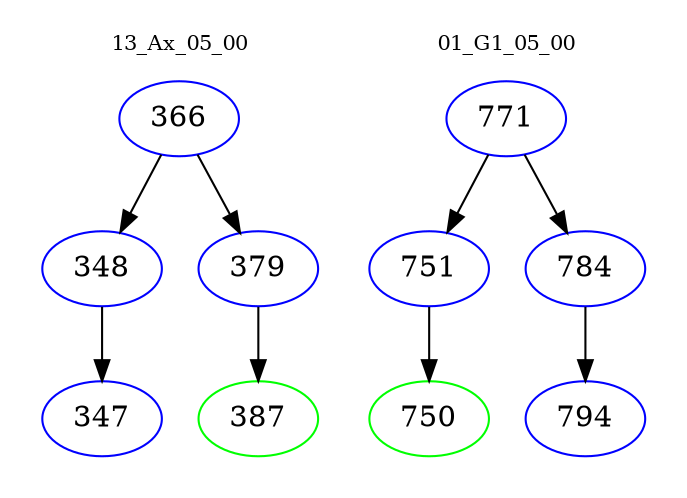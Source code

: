digraph{
subgraph cluster_0 {
color = white
label = "13_Ax_05_00";
fontsize=10;
T0_366 [label="366", color="blue"]
T0_366 -> T0_348 [color="black"]
T0_348 [label="348", color="blue"]
T0_348 -> T0_347 [color="black"]
T0_347 [label="347", color="blue"]
T0_366 -> T0_379 [color="black"]
T0_379 [label="379", color="blue"]
T0_379 -> T0_387 [color="black"]
T0_387 [label="387", color="green"]
}
subgraph cluster_1 {
color = white
label = "01_G1_05_00";
fontsize=10;
T1_771 [label="771", color="blue"]
T1_771 -> T1_751 [color="black"]
T1_751 [label="751", color="blue"]
T1_751 -> T1_750 [color="black"]
T1_750 [label="750", color="green"]
T1_771 -> T1_784 [color="black"]
T1_784 [label="784", color="blue"]
T1_784 -> T1_794 [color="black"]
T1_794 [label="794", color="blue"]
}
}

